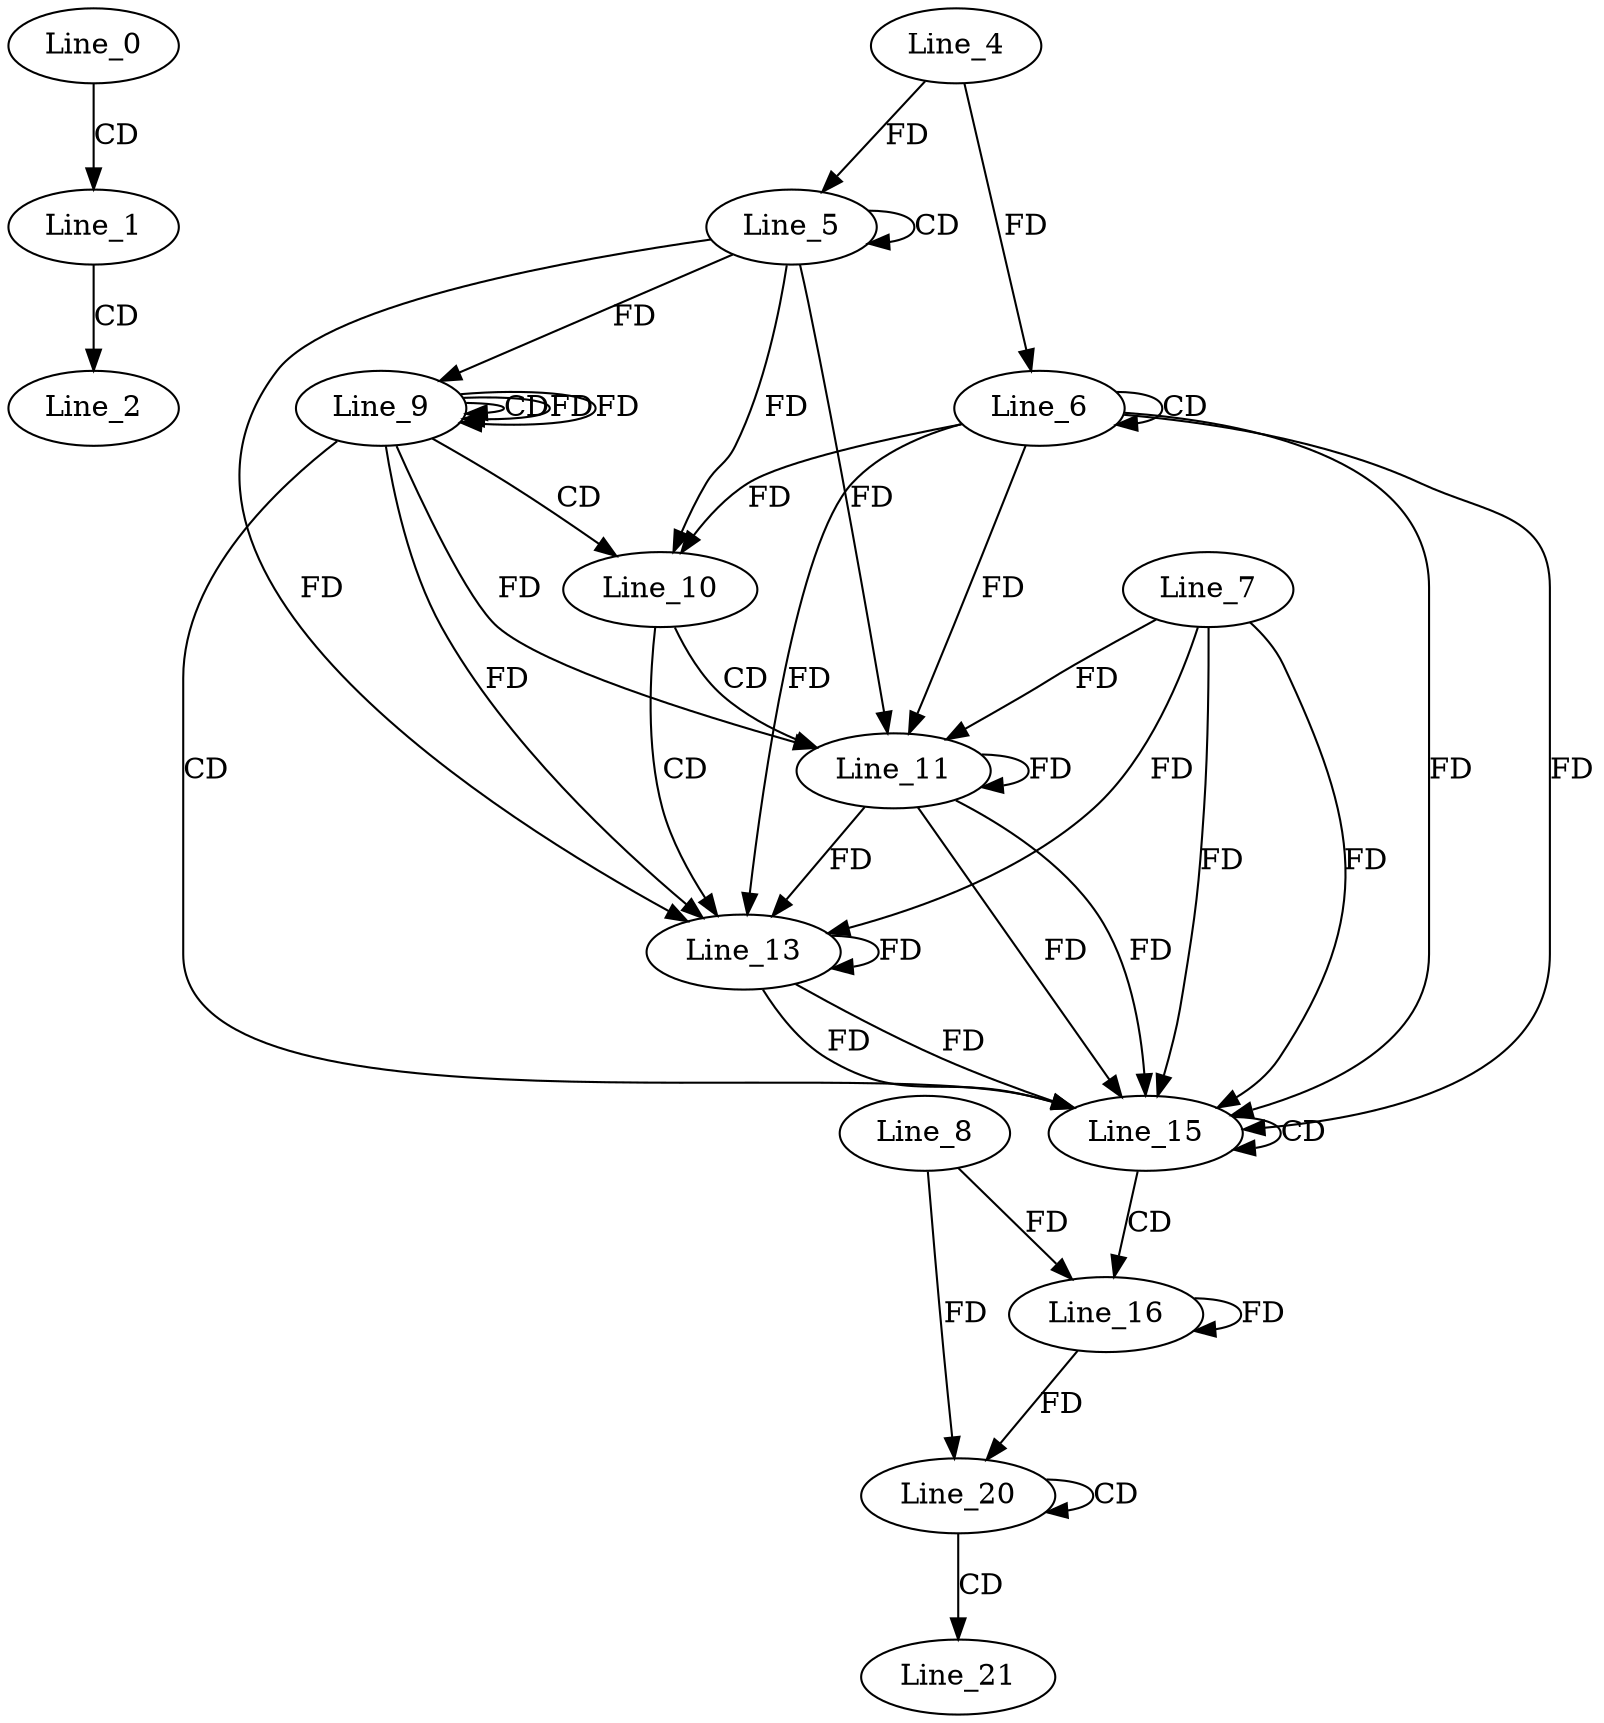 digraph G {
  Line_0;
  Line_1;
  Line_2;
  Line_5;
  Line_5;
  Line_4;
  Line_6;
  Line_6;
  Line_9;
  Line_9;
  Line_9;
  Line_9;
  Line_10;
  Line_10;
  Line_10;
  Line_11;
  Line_7;
  Line_11;
  Line_11;
  Line_13;
  Line_13;
  Line_13;
  Line_13;
  Line_13;
  Line_13;
  Line_15;
  Line_15;
  Line_16;
  Line_8;
  Line_20;
  Line_20;
  Line_21;
  Line_0 -> Line_1 [ label="CD" ];
  Line_1 -> Line_2 [ label="CD" ];
  Line_5 -> Line_5 [ label="CD" ];
  Line_4 -> Line_5 [ label="FD" ];
  Line_6 -> Line_6 [ label="CD" ];
  Line_4 -> Line_6 [ label="FD" ];
  Line_9 -> Line_9 [ label="CD" ];
  Line_5 -> Line_9 [ label="FD" ];
  Line_9 -> Line_9 [ label="FD" ];
  Line_9 -> Line_10 [ label="CD" ];
  Line_6 -> Line_10 [ label="FD" ];
  Line_5 -> Line_10 [ label="FD" ];
  Line_10 -> Line_11 [ label="CD" ];
  Line_11 -> Line_11 [ label="FD" ];
  Line_7 -> Line_11 [ label="FD" ];
  Line_5 -> Line_11 [ label="FD" ];
  Line_9 -> Line_11 [ label="FD" ];
  Line_6 -> Line_11 [ label="FD" ];
  Line_10 -> Line_13 [ label="CD" ];
  Line_11 -> Line_13 [ label="FD" ];
  Line_13 -> Line_13 [ label="FD" ];
  Line_7 -> Line_13 [ label="FD" ];
  Line_5 -> Line_13 [ label="FD" ];
  Line_9 -> Line_13 [ label="FD" ];
  Line_6 -> Line_13 [ label="FD" ];
  Line_9 -> Line_15 [ label="CD" ];
  Line_6 -> Line_15 [ label="FD" ];
  Line_11 -> Line_15 [ label="FD" ];
  Line_13 -> Line_15 [ label="FD" ];
  Line_7 -> Line_15 [ label="FD" ];
  Line_15 -> Line_15 [ label="CD" ];
  Line_6 -> Line_15 [ label="FD" ];
  Line_11 -> Line_15 [ label="FD" ];
  Line_13 -> Line_15 [ label="FD" ];
  Line_7 -> Line_15 [ label="FD" ];
  Line_15 -> Line_16 [ label="CD" ];
  Line_16 -> Line_16 [ label="FD" ];
  Line_8 -> Line_16 [ label="FD" ];
  Line_16 -> Line_20 [ label="FD" ];
  Line_8 -> Line_20 [ label="FD" ];
  Line_20 -> Line_20 [ label="CD" ];
  Line_20 -> Line_21 [ label="CD" ];
  Line_9 -> Line_9 [ label="FD" ];
}
